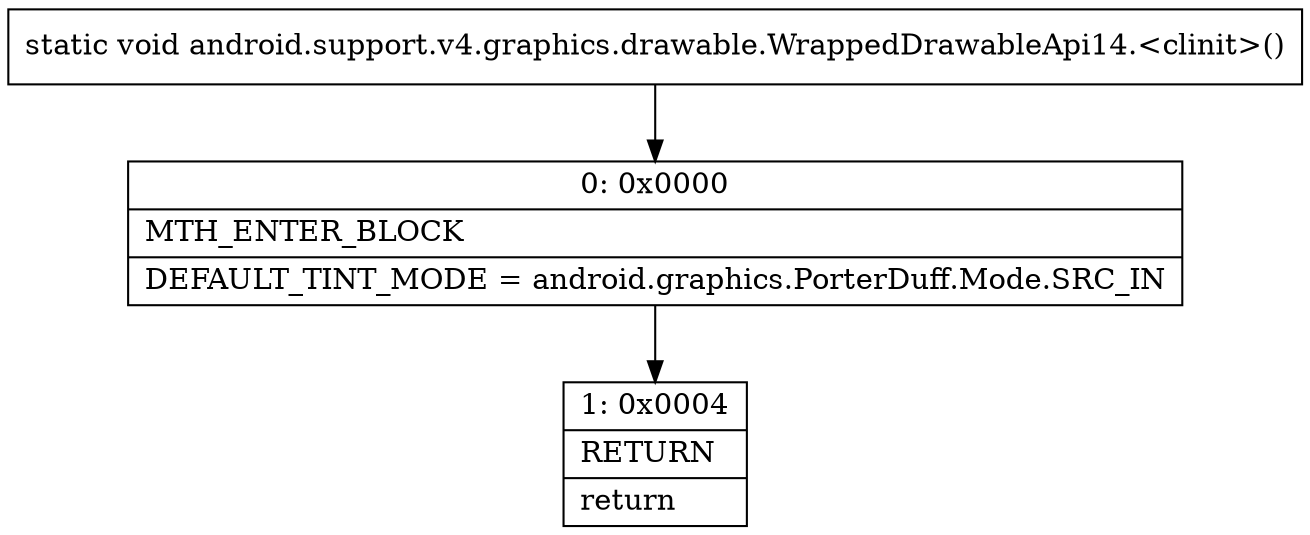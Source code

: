 digraph "CFG forandroid.support.v4.graphics.drawable.WrappedDrawableApi14.\<clinit\>()V" {
Node_0 [shape=record,label="{0\:\ 0x0000|MTH_ENTER_BLOCK\l|DEFAULT_TINT_MODE = android.graphics.PorterDuff.Mode.SRC_IN\l}"];
Node_1 [shape=record,label="{1\:\ 0x0004|RETURN\l|return\l}"];
MethodNode[shape=record,label="{static void android.support.v4.graphics.drawable.WrappedDrawableApi14.\<clinit\>() }"];
MethodNode -> Node_0;
Node_0 -> Node_1;
}

